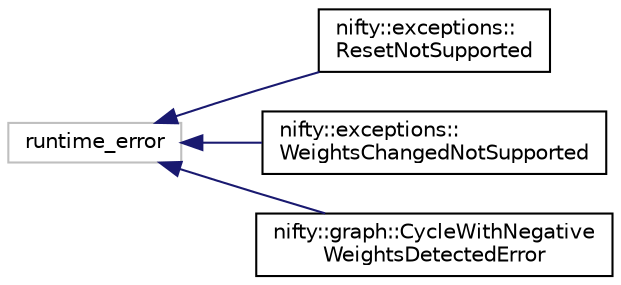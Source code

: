 digraph "Graphical Class Hierarchy"
{
  edge [fontname="Helvetica",fontsize="10",labelfontname="Helvetica",labelfontsize="10"];
  node [fontname="Helvetica",fontsize="10",shape=record];
  rankdir="LR";
  Node1 [label="runtime_error",height=0.2,width=0.4,color="grey75", fillcolor="white", style="filled"];
  Node1 -> Node2 [dir="back",color="midnightblue",fontsize="10",style="solid",fontname="Helvetica"];
  Node2 [label="nifty::exceptions::\lResetNotSupported",height=0.2,width=0.4,color="black", fillcolor="white", style="filled",URL="$classnifty_1_1exceptions_1_1ResetNotSupported.html"];
  Node1 -> Node3 [dir="back",color="midnightblue",fontsize="10",style="solid",fontname="Helvetica"];
  Node3 [label="nifty::exceptions::\lWeightsChangedNotSupported",height=0.2,width=0.4,color="black", fillcolor="white", style="filled",URL="$classnifty_1_1exceptions_1_1WeightsChangedNotSupported.html"];
  Node1 -> Node4 [dir="back",color="midnightblue",fontsize="10",style="solid",fontname="Helvetica"];
  Node4 [label="nifty::graph::CycleWithNegative\lWeightsDetectedError",height=0.2,width=0.4,color="black", fillcolor="white", style="filled",URL="$structnifty_1_1graph_1_1CycleWithNegativeWeightsDetectedError.html"];
}
